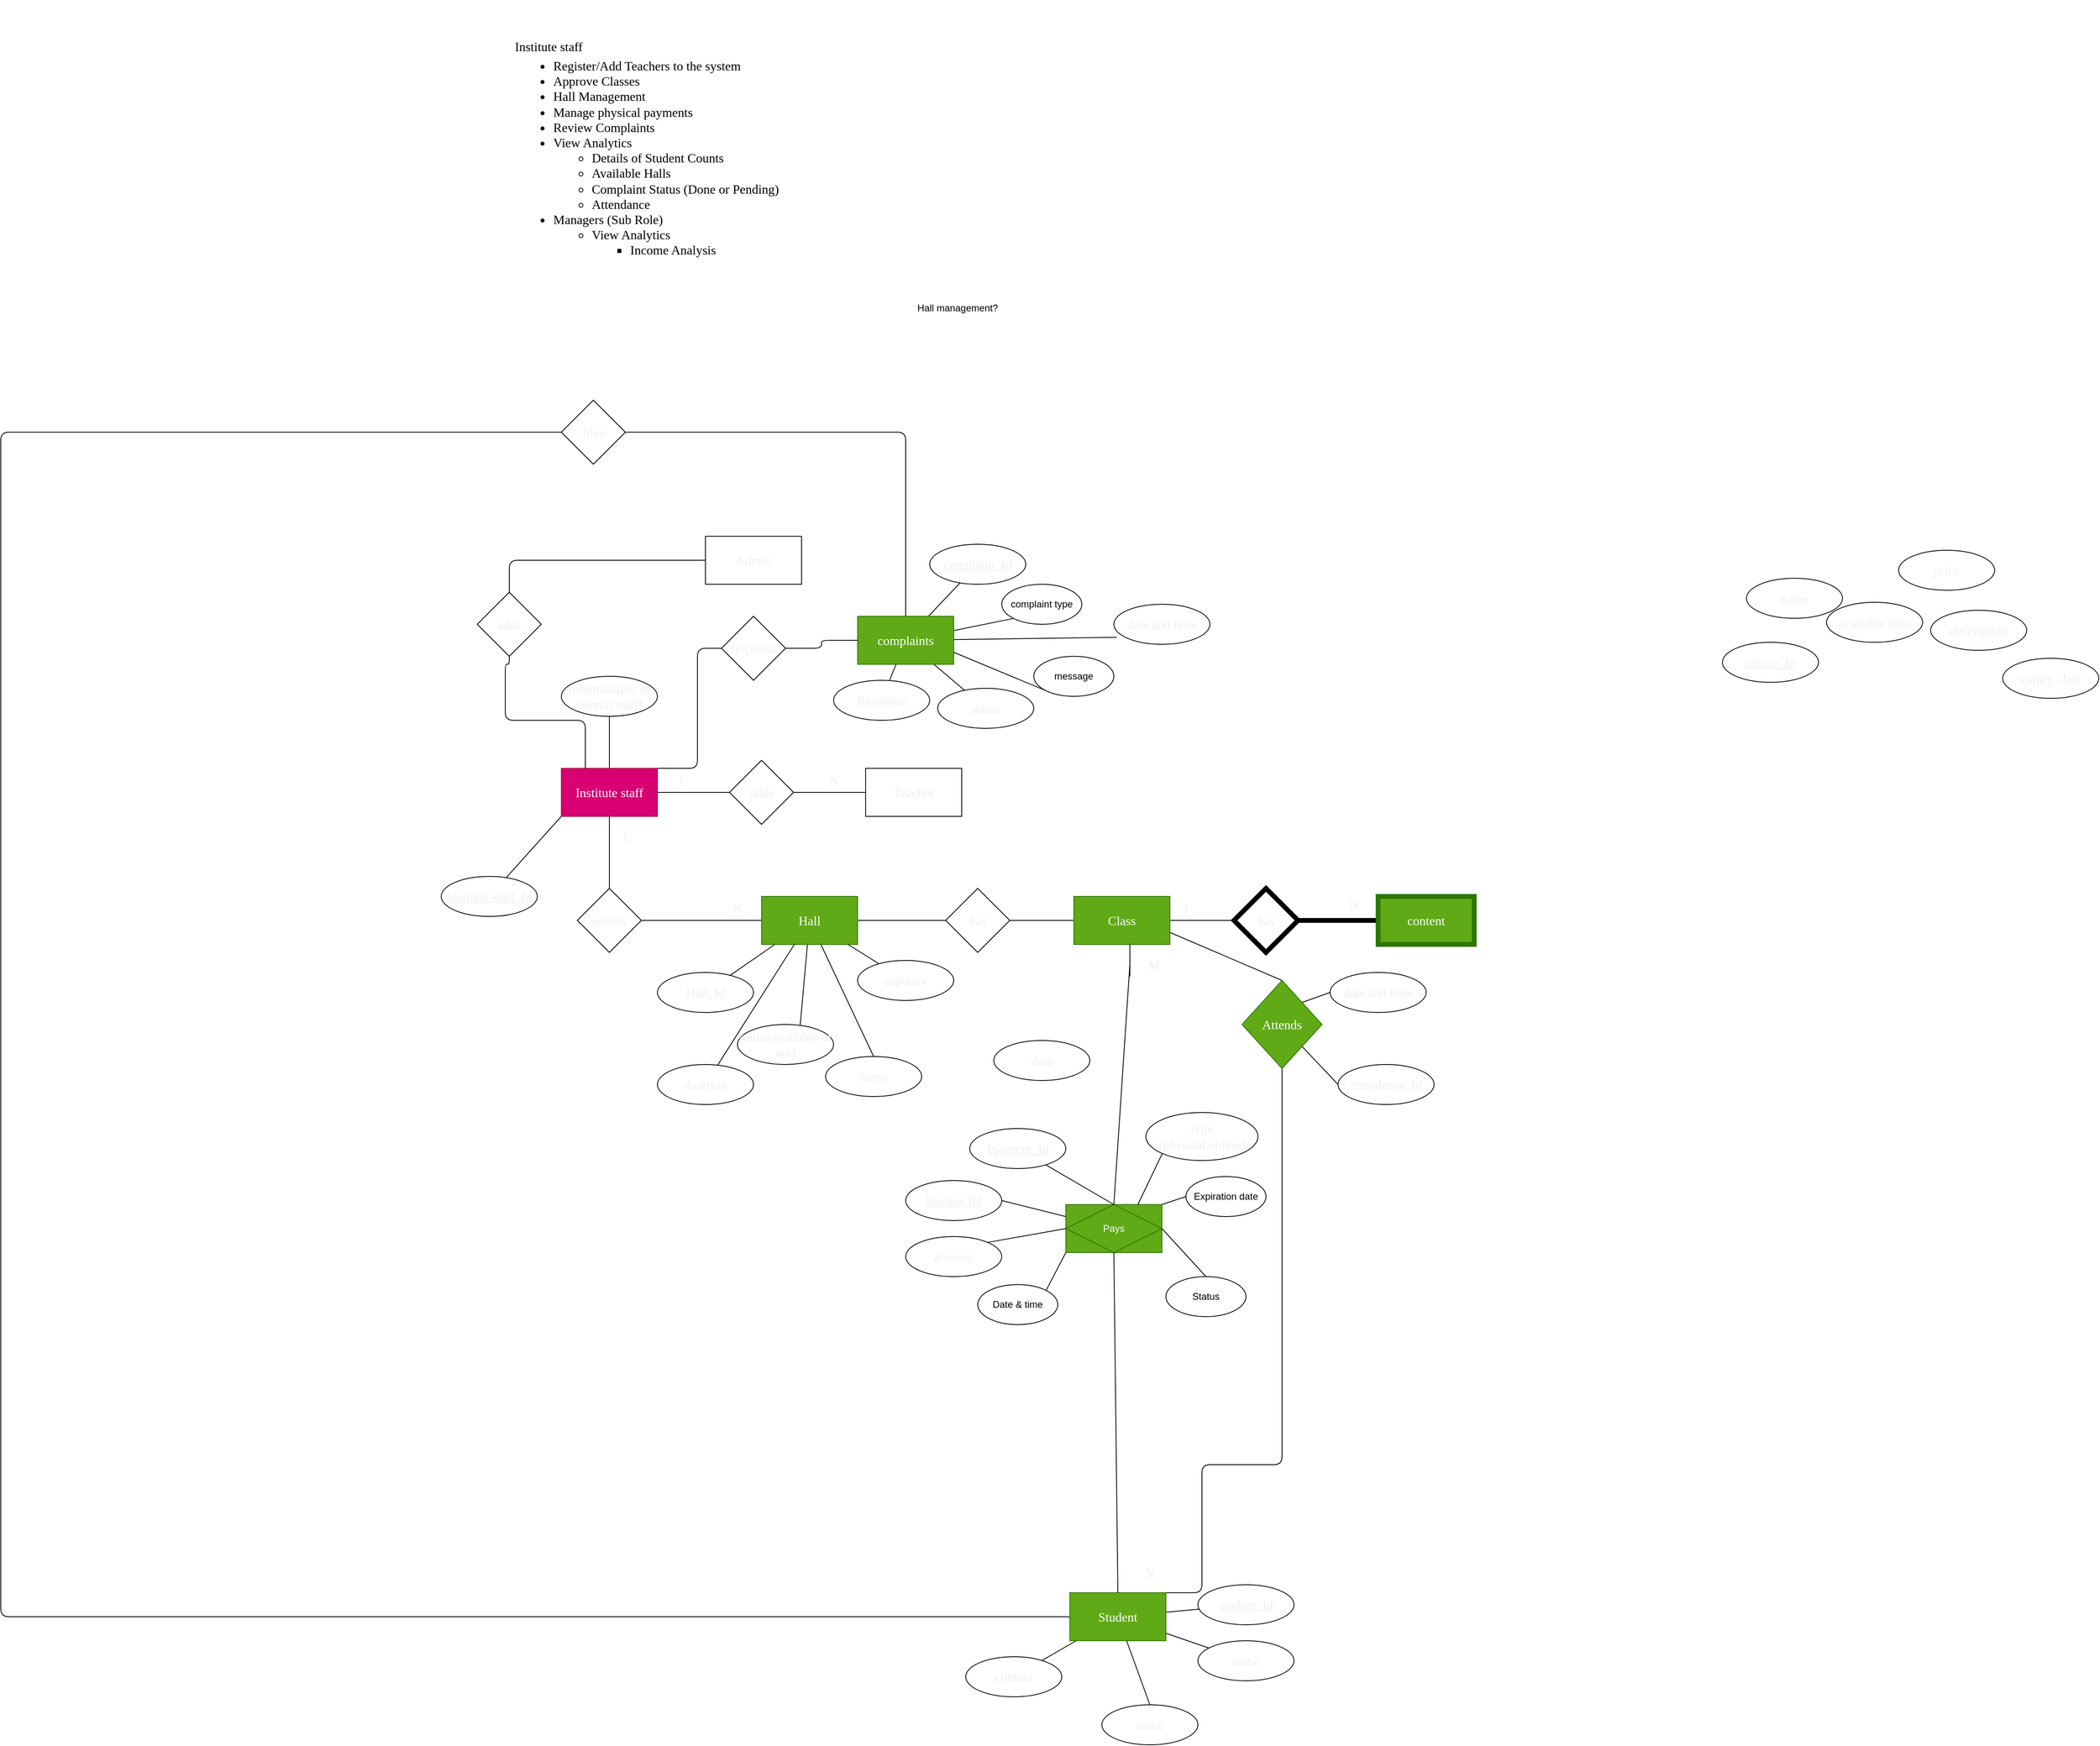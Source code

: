 <mxfile>
    <diagram id="ifgUVGqTIos53EwaWt9Q" name="Page-1">
        <mxGraphModel dx="1575" dy="3147" grid="1" gridSize="10" guides="1" tooltips="1" connect="1" arrows="1" fold="1" page="1" pageScale="1" pageWidth="850" pageHeight="1100" math="0" shadow="0">
            <root>
                <mxCell id="0"/>
                <mxCell id="1" parent="0"/>
                <mxCell id="2" value="&lt;font face=&quot;Times New Roman&quot; style=&quot;font-size: 16px;&quot;&gt;Institute staff&lt;/font&gt;&lt;br&gt;&lt;span id=&quot;docs-internal-guid-78316b92-7fff-e418-dc4c-913e2cece983&quot;&gt;&lt;ul style=&quot;margin-top:0;margin-bottom:0;padding-inline-start:48px;&quot;&gt;&lt;li aria-level=&quot;1&quot; style=&quot;list-style-type: disc; font-size: 12pt; font-family: &amp;quot;Times New Roman&amp;quot;; background-color: transparent; font-variant-numeric: normal; font-variant-east-asian: normal; vertical-align: baseline;&quot; dir=&quot;ltr&quot;&gt;&lt;p role=&quot;presentation&quot; style=&quot;line-height:1.2;margin-top:3.95pt;margin-bottom:0pt;&quot; dir=&quot;ltr&quot;&gt;&lt;span style=&quot;font-size: 12pt; background-color: transparent; font-variant-numeric: normal; font-variant-east-asian: normal; vertical-align: baseline;&quot;&gt;Register/Add Teachers to the system&lt;/span&gt;&lt;/p&gt;&lt;/li&gt;&lt;li aria-level=&quot;1&quot; style=&quot;list-style-type: disc; font-size: 12pt; font-family: &amp;quot;Times New Roman&amp;quot;; background-color: transparent; font-variant-numeric: normal; font-variant-east-asian: normal; vertical-align: baseline;&quot; dir=&quot;ltr&quot;&gt;&lt;p role=&quot;presentation&quot; style=&quot;line-height:1.2;margin-top:0pt;margin-bottom:0pt;&quot; dir=&quot;ltr&quot;&gt;&lt;span style=&quot;font-size: 12pt; background-color: transparent; font-variant-numeric: normal; font-variant-east-asian: normal; vertical-align: baseline;&quot;&gt;Approve Classes&lt;/span&gt;&lt;/p&gt;&lt;/li&gt;&lt;li aria-level=&quot;1&quot; style=&quot;list-style-type: disc; font-size: 12pt; font-family: &amp;quot;Times New Roman&amp;quot;; background-color: transparent; font-variant-numeric: normal; font-variant-east-asian: normal; vertical-align: baseline;&quot; dir=&quot;ltr&quot;&gt;&lt;p role=&quot;presentation&quot; style=&quot;line-height:1.2;margin-top:0pt;margin-bottom:0pt;&quot; dir=&quot;ltr&quot;&gt;&lt;span style=&quot;font-size: 12pt; background-color: transparent; font-variant-numeric: normal; font-variant-east-asian: normal; vertical-align: baseline;&quot;&gt;Hall Management&lt;/span&gt;&lt;/p&gt;&lt;/li&gt;&lt;li aria-level=&quot;1&quot; style=&quot;list-style-type: disc; font-size: 12pt; font-family: &amp;quot;Times New Roman&amp;quot;; background-color: transparent; font-variant-numeric: normal; font-variant-east-asian: normal; vertical-align: baseline;&quot; dir=&quot;ltr&quot;&gt;&lt;p role=&quot;presentation&quot; style=&quot;line-height:1.2;margin-top:0pt;margin-bottom:0pt;&quot; dir=&quot;ltr&quot;&gt;&lt;span style=&quot;font-size: 12pt; background-color: transparent; font-variant-numeric: normal; font-variant-east-asian: normal; vertical-align: baseline;&quot;&gt;Manage physical payments&lt;/span&gt;&lt;/p&gt;&lt;/li&gt;&lt;li aria-level=&quot;1&quot; style=&quot;list-style-type: disc; font-size: 12pt; font-family: &amp;quot;Times New Roman&amp;quot;; background-color: transparent; font-variant-numeric: normal; font-variant-east-asian: normal; vertical-align: baseline;&quot; dir=&quot;ltr&quot;&gt;&lt;p role=&quot;presentation&quot; style=&quot;line-height:1.2;margin-top:0pt;margin-bottom:0pt;&quot; dir=&quot;ltr&quot;&gt;&lt;span style=&quot;font-size: 12pt; background-color: transparent; font-variant-numeric: normal; font-variant-east-asian: normal; vertical-align: baseline;&quot;&gt;Review Complaints&lt;/span&gt;&lt;/p&gt;&lt;/li&gt;&lt;li aria-level=&quot;1&quot; style=&quot;list-style-type: disc; font-size: 12pt; font-family: &amp;quot;Times New Roman&amp;quot;; background-color: transparent; font-variant-numeric: normal; font-variant-east-asian: normal; vertical-align: baseline;&quot; dir=&quot;ltr&quot;&gt;&lt;p role=&quot;presentation&quot; style=&quot;line-height:1.2;margin-top:0pt;margin-bottom:0pt;&quot; dir=&quot;ltr&quot;&gt;&lt;span style=&quot;font-size: 12pt; background-color: transparent; font-variant-numeric: normal; font-variant-east-asian: normal; vertical-align: baseline;&quot;&gt;View Analytics&lt;/span&gt;&lt;/p&gt;&lt;/li&gt;&lt;ul style=&quot;margin-top:0;margin-bottom:0;padding-inline-start:48px;&quot;&gt;&lt;li aria-level=&quot;2&quot; style=&quot;list-style-type: circle; font-size: 12pt; font-family: &amp;quot;Times New Roman&amp;quot;; background-color: transparent; font-variant-numeric: normal; font-variant-east-asian: normal; vertical-align: baseline;&quot; dir=&quot;ltr&quot;&gt;&lt;p role=&quot;presentation&quot; style=&quot;line-height:1.2;margin-top:0pt;margin-bottom:0pt;&quot; dir=&quot;ltr&quot;&gt;&lt;span style=&quot;font-size: 12pt; background-color: transparent; font-variant-numeric: normal; font-variant-east-asian: normal; vertical-align: baseline;&quot;&gt;Details of Student Counts&lt;/span&gt;&lt;/p&gt;&lt;/li&gt;&lt;li aria-level=&quot;2&quot; style=&quot;list-style-type: circle; font-size: 12pt; font-family: &amp;quot;Times New Roman&amp;quot;; background-color: transparent; font-variant-numeric: normal; font-variant-east-asian: normal; vertical-align: baseline;&quot; dir=&quot;ltr&quot;&gt;&lt;p role=&quot;presentation&quot; style=&quot;line-height:1.2;margin-top:0pt;margin-bottom:0pt;&quot; dir=&quot;ltr&quot;&gt;&lt;span style=&quot;font-size: 12pt; background-color: transparent; font-variant-numeric: normal; font-variant-east-asian: normal; vertical-align: baseline;&quot;&gt;Available Halls&lt;/span&gt;&lt;/p&gt;&lt;/li&gt;&lt;li aria-level=&quot;2&quot; style=&quot;list-style-type: circle; font-size: 12pt; font-family: &amp;quot;Times New Roman&amp;quot;; background-color: transparent; font-variant-numeric: normal; font-variant-east-asian: normal; vertical-align: baseline;&quot; dir=&quot;ltr&quot;&gt;&lt;p role=&quot;presentation&quot; style=&quot;line-height:1.2;margin-top:0pt;margin-bottom:0pt;&quot; dir=&quot;ltr&quot;&gt;&lt;span style=&quot;font-size: 12pt; background-color: transparent; font-variant-numeric: normal; font-variant-east-asian: normal; vertical-align: baseline;&quot;&gt;Complaint Status (Done or Pending)&lt;/span&gt;&lt;/p&gt;&lt;/li&gt;&lt;li aria-level=&quot;2&quot; style=&quot;list-style-type: circle; font-size: 12pt; font-family: &amp;quot;Times New Roman&amp;quot;; background-color: transparent; font-variant-numeric: normal; font-variant-east-asian: normal; vertical-align: baseline;&quot; dir=&quot;ltr&quot;&gt;&lt;p role=&quot;presentation&quot; style=&quot;line-height:1.2;margin-top:0pt;margin-bottom:0pt;&quot; dir=&quot;ltr&quot;&gt;&lt;span style=&quot;font-size: 12pt; background-color: transparent; font-variant-numeric: normal; font-variant-east-asian: normal; vertical-align: baseline;&quot;&gt;Attendance&lt;/span&gt;&lt;/p&gt;&lt;/li&gt;&lt;/ul&gt;&lt;li aria-level=&quot;1&quot; style=&quot;list-style-type: disc; font-size: 12pt; font-family: &amp;quot;Times New Roman&amp;quot;; background-color: transparent; font-variant-numeric: normal; font-variant-east-asian: normal; vertical-align: baseline;&quot; dir=&quot;ltr&quot;&gt;&lt;p role=&quot;presentation&quot; style=&quot;line-height:1.2;margin-top:0pt;margin-bottom:0pt;&quot; dir=&quot;ltr&quot;&gt;&lt;span style=&quot;font-size: 12pt; background-color: transparent; font-variant-numeric: normal; font-variant-east-asian: normal; vertical-align: baseline;&quot;&gt;Managers (Sub Role)&lt;/span&gt;&lt;/p&gt;&lt;/li&gt;&lt;ul style=&quot;margin-top:0;margin-bottom:0;padding-inline-start:48px;&quot;&gt;&lt;li aria-level=&quot;2&quot; style=&quot;list-style-type: circle; font-size: 12pt; font-family: &amp;quot;Times New Roman&amp;quot;; background-color: transparent; font-variant-numeric: normal; font-variant-east-asian: normal; vertical-align: baseline;&quot; dir=&quot;ltr&quot;&gt;&lt;p role=&quot;presentation&quot; style=&quot;line-height:1.2;margin-top:0pt;margin-bottom:0pt;&quot; dir=&quot;ltr&quot;&gt;&lt;span style=&quot;font-size: 12pt; background-color: transparent; font-variant-numeric: normal; font-variant-east-asian: normal; vertical-align: baseline;&quot;&gt;View Analytics&lt;/span&gt;&lt;/p&gt;&lt;/li&gt;&lt;ul style=&quot;margin-top:0;margin-bottom:0;padding-inline-start:48px;&quot;&gt;&lt;li aria-level=&quot;3&quot; style=&quot;list-style-type: square; font-size: 12pt; font-family: &amp;quot;Times New Roman&amp;quot;; background-color: transparent; font-variant-numeric: normal; font-variant-east-asian: normal; vertical-align: baseline;&quot; dir=&quot;ltr&quot;&gt;&lt;p role=&quot;presentation&quot; style=&quot;line-height:1.2;margin-top:0pt;margin-bottom:0pt;&quot; dir=&quot;ltr&quot;&gt;&lt;span style=&quot;font-size: 12pt; background-color: transparent; font-variant-numeric: normal; font-variant-east-asian: normal; vertical-align: baseline;&quot;&gt;Income Analysis&lt;/span&gt;&lt;/p&gt;&lt;/li&gt;&lt;/ul&gt;&lt;/ul&gt;&lt;/ul&gt;&lt;/span&gt;" style="text;html=1;strokeColor=none;fillColor=none;align=left;verticalAlign=middle;whiteSpace=wrap;rounded=0;" parent="1" vertex="1">
                    <mxGeometry x="470" y="-1420" width="350" height="370" as="geometry"/>
                </mxCell>
                <mxCell id="19" style="edgeStyle=orthogonalEdgeStyle;html=1;entryX=0;entryY=0.5;entryDx=0;entryDy=0;fontFamily=Times New Roman;fontSize=16;fontColor=#F0F0F0;endArrow=none;endFill=0;" parent="1" source="3" target="17" edge="1">
                    <mxGeometry relative="1" as="geometry"/>
                </mxCell>
                <mxCell id="23" style="edgeStyle=orthogonalEdgeStyle;html=1;entryX=0.5;entryY=0;entryDx=0;entryDy=0;fontFamily=Times New Roman;fontSize=16;fontColor=#F0F0F0;endArrow=none;endFill=0;" parent="1" source="3" target="22" edge="1">
                    <mxGeometry relative="1" as="geometry"/>
                </mxCell>
                <mxCell id="106" style="edgeStyle=none;jumpStyle=arc;html=1;entryX=0.5;entryY=1;entryDx=0;entryDy=0;strokeWidth=1;fontFamily=Times New Roman;fontSize=16;fontColor=#F0F0F0;endArrow=none;endFill=0;" parent="1" source="3" target="105" edge="1">
                    <mxGeometry relative="1" as="geometry"/>
                </mxCell>
                <mxCell id="3" value="Institute staff" style="rounded=0;whiteSpace=wrap;html=1;fontFamily=Times New Roman;fontSize=16;fontColor=#ffffff;fillColor=#d80073;strokeColor=#A50040;" parent="1" vertex="1">
                    <mxGeometry x="530" y="-460" width="120" height="60" as="geometry"/>
                </mxCell>
                <mxCell id="20" style="edgeStyle=orthogonalEdgeStyle;html=1;entryX=0;entryY=0.5;entryDx=0;entryDy=0;fontFamily=Times New Roman;fontSize=16;fontColor=#F0F0F0;endArrow=none;endFill=0;" parent="1" source="17" target="18" edge="1">
                    <mxGeometry relative="1" as="geometry"/>
                </mxCell>
                <mxCell id="17" value="adds" style="rhombus;whiteSpace=wrap;html=1;fontFamily=Times New Roman;fontSize=16;fontColor=#F0F0F0;" parent="1" vertex="1">
                    <mxGeometry x="740" y="-470" width="80" height="80" as="geometry"/>
                </mxCell>
                <mxCell id="18" value="Teacher" style="rounded=0;whiteSpace=wrap;html=1;fontFamily=Times New Roman;fontSize=16;fontColor=#F0F0F0;" parent="1" vertex="1">
                    <mxGeometry x="910" y="-460" width="120" height="60" as="geometry"/>
                </mxCell>
                <mxCell id="25" style="edgeStyle=orthogonalEdgeStyle;html=1;fontFamily=Times New Roman;fontSize=16;fontColor=#F0F0F0;endArrow=none;endFill=0;" parent="1" source="21" target="22" edge="1">
                    <mxGeometry relative="1" as="geometry"/>
                </mxCell>
                <mxCell id="31" style="edgeStyle=orthogonalEdgeStyle;html=1;entryX=0;entryY=0.5;entryDx=0;entryDy=0;fontFamily=Times New Roman;fontSize=16;fontColor=#F0F0F0;endArrow=none;endFill=0;" parent="1" source="21" target="30" edge="1">
                    <mxGeometry relative="1" as="geometry"/>
                </mxCell>
                <mxCell id="121" style="edgeStyle=none;jumpStyle=arc;html=1;strokeWidth=1;fontFamily=Times New Roman;fontSize=16;fontColor=#F0F0F0;endArrow=none;endFill=0;" parent="1" source="21" target="118" edge="1">
                    <mxGeometry relative="1" as="geometry"/>
                </mxCell>
                <mxCell id="122" style="edgeStyle=none;jumpStyle=arc;html=1;entryX=0.5;entryY=0;entryDx=0;entryDy=0;strokeWidth=1;fontFamily=Times New Roman;fontSize=16;fontColor=#F0F0F0;endArrow=none;endFill=0;" parent="1" source="21" target="119" edge="1">
                    <mxGeometry relative="1" as="geometry"/>
                </mxCell>
                <mxCell id="123" style="edgeStyle=none;jumpStyle=arc;html=1;strokeWidth=1;fontFamily=Times New Roman;fontSize=16;fontColor=#F0F0F0;endArrow=none;endFill=0;" parent="1" source="21" target="120" edge="1">
                    <mxGeometry relative="1" as="geometry"/>
                </mxCell>
                <mxCell id="198" style="edgeStyle=none;html=1;entryX=0.652;entryY=0.036;entryDx=0;entryDy=0;entryPerimeter=0;endArrow=none;endFill=0;" parent="1" source="21" target="197" edge="1">
                    <mxGeometry relative="1" as="geometry"/>
                </mxCell>
                <mxCell id="21" value="Hall" style="rounded=0;whiteSpace=wrap;html=1;fontFamily=Times New Roman;fontSize=16;fontColor=#ffffff;fillColor=#60a917;strokeColor=#2D7600;" parent="1" vertex="1">
                    <mxGeometry x="780" y="-300" width="120" height="60" as="geometry"/>
                </mxCell>
                <mxCell id="22" value="selects" style="rhombus;whiteSpace=wrap;html=1;fontFamily=Times New Roman;fontSize=16;fontColor=#F0F0F0;" parent="1" vertex="1">
                    <mxGeometry x="550" y="-310" width="80" height="80" as="geometry"/>
                </mxCell>
                <mxCell id="26" value="N" style="text;html=1;strokeColor=none;fillColor=none;align=center;verticalAlign=middle;whiteSpace=wrap;rounded=0;fontFamily=Times New Roman;fontSize=16;fontColor=#F0F0F0;" parent="1" vertex="1">
                    <mxGeometry x="840" y="-460" width="60" height="30" as="geometry"/>
                </mxCell>
                <mxCell id="27" value="1" style="text;html=1;strokeColor=none;fillColor=none;align=center;verticalAlign=middle;whiteSpace=wrap;rounded=0;fontFamily=Times New Roman;fontSize=16;fontColor=#F0F0F0;" parent="1" vertex="1">
                    <mxGeometry x="650" y="-460" width="60" height="30" as="geometry"/>
                </mxCell>
                <mxCell id="28" value="1" style="text;html=1;strokeColor=none;fillColor=none;align=center;verticalAlign=middle;whiteSpace=wrap;rounded=0;fontFamily=Times New Roman;fontSize=16;fontColor=#F0F0F0;" parent="1" vertex="1">
                    <mxGeometry x="580" y="-390" width="60" height="30" as="geometry"/>
                </mxCell>
                <mxCell id="29" value="N" style="text;html=1;strokeColor=none;fillColor=none;align=center;verticalAlign=middle;whiteSpace=wrap;rounded=0;fontFamily=Times New Roman;fontSize=16;fontColor=#F0F0F0;" parent="1" vertex="1">
                    <mxGeometry x="720" y="-300" width="60" height="30" as="geometry"/>
                </mxCell>
                <mxCell id="33" style="edgeStyle=orthogonalEdgeStyle;html=1;entryX=0;entryY=0.5;entryDx=0;entryDy=0;fontFamily=Times New Roman;fontSize=16;fontColor=#F0F0F0;endArrow=none;endFill=0;" parent="1" source="30" target="32" edge="1">
                    <mxGeometry relative="1" as="geometry"/>
                </mxCell>
                <mxCell id="30" value="has" style="rhombus;whiteSpace=wrap;html=1;fontFamily=Times New Roman;fontSize=16;fontColor=#F0F0F0;" parent="1" vertex="1">
                    <mxGeometry x="1010" y="-310" width="80" height="80" as="geometry"/>
                </mxCell>
                <mxCell id="35" style="edgeStyle=orthogonalEdgeStyle;html=1;entryX=0;entryY=0.5;entryDx=0;entryDy=0;fontFamily=Times New Roman;fontSize=16;fontColor=#F0F0F0;endArrow=none;endFill=0;" parent="1" source="32" target="34" edge="1">
                    <mxGeometry relative="1" as="geometry"/>
                </mxCell>
                <mxCell id="225" style="edgeStyle=none;html=1;exitX=1;exitY=0.75;exitDx=0;exitDy=0;entryX=0.5;entryY=0;entryDx=0;entryDy=0;endArrow=none;endFill=0;" parent="1" source="32" target="220" edge="1">
                    <mxGeometry relative="1" as="geometry"/>
                </mxCell>
                <mxCell id="32" value="Class" style="rounded=0;whiteSpace=wrap;html=1;fontFamily=Times New Roman;fontSize=16;fontColor=#ffffff;fillColor=#60a917;strokeColor=#2D7600;" parent="1" vertex="1">
                    <mxGeometry x="1170" y="-300" width="120" height="60" as="geometry"/>
                </mxCell>
                <mxCell id="37" style="edgeStyle=orthogonalEdgeStyle;html=1;entryX=0;entryY=0.5;entryDx=0;entryDy=0;fontFamily=Times New Roman;fontSize=16;fontColor=#F0F0F0;endArrow=none;endFill=0;strokeWidth=6;" parent="1" source="34" target="36" edge="1">
                    <mxGeometry relative="1" as="geometry"/>
                </mxCell>
                <mxCell id="34" value="has" style="rhombus;whiteSpace=wrap;html=1;fontFamily=Times New Roman;fontSize=16;fontColor=#F0F0F0;strokeWidth=6;" parent="1" vertex="1">
                    <mxGeometry x="1370" y="-310" width="80" height="80" as="geometry"/>
                </mxCell>
                <mxCell id="36" value="content" style="rounded=0;whiteSpace=wrap;html=1;fontFamily=Times New Roman;fontSize=16;fontColor=#ffffff;strokeWidth=6;fillColor=#60a917;strokeColor=#2D7600;" parent="1" vertex="1">
                    <mxGeometry x="1550" y="-300" width="120" height="60" as="geometry"/>
                </mxCell>
                <mxCell id="62" style="html=1;entryX=0.5;entryY=0;entryDx=0;entryDy=0;strokeWidth=1;fontFamily=Times New Roman;fontSize=16;fontColor=#F0F0F0;endArrow=none;endFill=0;" parent="1" source="52" target="58" edge="1">
                    <mxGeometry relative="1" as="geometry"/>
                </mxCell>
                <mxCell id="63" style="html=1;strokeWidth=1;fontFamily=Times New Roman;fontSize=16;fontColor=#F0F0F0;endArrow=none;endFill=0;" parent="1" source="52" target="57" edge="1">
                    <mxGeometry relative="1" as="geometry"/>
                </mxCell>
                <mxCell id="64" style="html=1;strokeWidth=1;fontFamily=Times New Roman;fontSize=16;fontColor=#F0F0F0;endArrow=none;endFill=0;" parent="1" source="52" target="56" edge="1">
                    <mxGeometry relative="1" as="geometry"/>
                </mxCell>
                <mxCell id="65" style="edgeStyle=none;html=1;strokeWidth=1;fontFamily=Times New Roman;fontSize=16;fontColor=#F0F0F0;endArrow=none;endFill=0;" parent="1" source="52" target="59" edge="1">
                    <mxGeometry relative="1" as="geometry"/>
                </mxCell>
                <mxCell id="158" style="edgeStyle=orthogonalEdgeStyle;jumpStyle=arc;html=1;entryX=0;entryY=0.5;entryDx=0;entryDy=0;strokeWidth=1;fontFamily=Times New Roman;fontSize=16;fontColor=#F0F0F0;endArrow=none;endFill=0;exitX=0;exitY=0.75;exitDx=0;exitDy=0;" parent="1" source="52" target="157" edge="1">
                    <mxGeometry relative="1" as="geometry">
                        <Array as="points">
                            <mxPoint x="1170" y="615"/>
                            <mxPoint x="1170" y="600"/>
                            <mxPoint x="-170" y="600"/>
                            <mxPoint x="-170" y="-880"/>
                        </Array>
                    </mxGeometry>
                </mxCell>
                <mxCell id="226" style="edgeStyle=orthogonalEdgeStyle;html=1;exitX=1;exitY=0;exitDx=0;exitDy=0;entryX=0.5;entryY=1;entryDx=0;entryDy=0;endArrow=none;endFill=0;" parent="1" source="52" target="220" edge="1">
                    <mxGeometry relative="1" as="geometry">
                        <Array as="points">
                            <mxPoint x="1330" y="410"/>
                            <mxPoint x="1430" y="410"/>
                        </Array>
                    </mxGeometry>
                </mxCell>
                <mxCell id="52" value="Student" style="rounded=0;whiteSpace=wrap;html=1;fontFamily=Times New Roman;fontSize=16;fontColor=#ffffff;fillColor=#60a917;strokeColor=#2D7600;" parent="1" vertex="1">
                    <mxGeometry x="1165" y="570" width="120" height="60" as="geometry"/>
                </mxCell>
                <mxCell id="55" style="edgeStyle=orthogonalEdgeStyle;html=1;strokeWidth=1;fontFamily=Times New Roman;fontSize=16;fontColor=#F0F0F0;endArrow=none;endFill=0;" parent="1" edge="1">
                    <mxGeometry relative="1" as="geometry">
                        <mxPoint x="1240" y="-240" as="targetPoint"/>
                        <mxPoint x="1240" y="-200" as="sourcePoint"/>
                    </mxGeometry>
                </mxCell>
                <mxCell id="56" value="&lt;u&gt;student_Id&lt;/u&gt;" style="ellipse;whiteSpace=wrap;html=1;strokeWidth=1;fontFamily=Times New Roman;fontSize=16;fontColor=#F0F0F0;" parent="1" vertex="1">
                    <mxGeometry x="1325" y="560" width="120" height="50" as="geometry"/>
                </mxCell>
                <mxCell id="57" value="name" style="ellipse;whiteSpace=wrap;html=1;strokeWidth=1;fontFamily=Times New Roman;fontSize=16;fontColor=#F0F0F0;" parent="1" vertex="1">
                    <mxGeometry x="1325" y="630" width="120" height="50" as="geometry"/>
                </mxCell>
                <mxCell id="58" value="name" style="ellipse;whiteSpace=wrap;html=1;strokeWidth=1;fontFamily=Times New Roman;fontSize=16;fontColor=#F0F0F0;" parent="1" vertex="1">
                    <mxGeometry x="1205" y="710" width="120" height="50" as="geometry"/>
                </mxCell>
                <mxCell id="59" value="contact" style="ellipse;whiteSpace=wrap;html=1;strokeWidth=1;fontFamily=Times New Roman;fontSize=16;fontColor=#F0F0F0;" parent="1" vertex="1">
                    <mxGeometry x="1035" y="650" width="120" height="50" as="geometry"/>
                </mxCell>
                <mxCell id="60" value="date" style="ellipse;whiteSpace=wrap;html=1;strokeWidth=1;fontFamily=Times New Roman;fontSize=16;fontColor=#F0F0F0;" parent="1" vertex="1">
                    <mxGeometry x="1070" y="-120" width="120" height="50" as="geometry"/>
                </mxCell>
                <mxCell id="68" style="edgeStyle=none;html=1;entryX=0;entryY=0.5;entryDx=0;entryDy=0;strokeWidth=1;fontFamily=Times New Roman;fontSize=16;fontColor=#F0F0F0;endArrow=none;endFill=0;" parent="1" source="67" edge="1">
                    <mxGeometry relative="1" as="geometry">
                        <mxPoint x="1190" y="-145" as="targetPoint"/>
                    </mxGeometry>
                </mxCell>
                <mxCell id="99" style="edgeStyle=orthogonalEdgeStyle;jumpStyle=arc;html=1;entryX=0.5;entryY=0;entryDx=0;entryDy=0;strokeWidth=1;fontFamily=Times New Roman;fontSize=16;fontColor=#F0F0F0;endArrow=none;endFill=0;" parent="1" source="97" target="98" edge="1">
                    <mxGeometry relative="1" as="geometry"/>
                </mxCell>
                <mxCell id="97" value="Admin" style="rounded=0;whiteSpace=wrap;html=1;fontFamily=Times New Roman;fontSize=16;fontColor=#F0F0F0;" parent="1" vertex="1">
                    <mxGeometry x="710" y="-750" width="120" height="60" as="geometry"/>
                </mxCell>
                <mxCell id="100" style="edgeStyle=orthogonalEdgeStyle;jumpStyle=arc;html=1;entryX=0.25;entryY=0;entryDx=0;entryDy=0;strokeWidth=1;fontFamily=Times New Roman;fontSize=16;fontColor=#F0F0F0;endArrow=none;endFill=0;" parent="1" source="98" target="3" edge="1">
                    <mxGeometry relative="1" as="geometry">
                        <Array as="points">
                            <mxPoint x="465" y="-590"/>
                            <mxPoint x="460" y="-590"/>
                            <mxPoint x="460" y="-520"/>
                            <mxPoint x="560" y="-520"/>
                        </Array>
                    </mxGeometry>
                </mxCell>
                <mxCell id="98" value="adds" style="rhombus;whiteSpace=wrap;html=1;fontFamily=Times New Roman;fontSize=16;fontColor=#F0F0F0;" parent="1" vertex="1">
                    <mxGeometry x="425" y="-680" width="80" height="80" as="geometry"/>
                </mxCell>
                <mxCell id="101" value="expiry_date" style="ellipse;whiteSpace=wrap;html=1;strokeWidth=1;fontFamily=Times New Roman;fontSize=16;fontColor=#F0F0F0;" parent="1" vertex="1">
                    <mxGeometry x="2330" y="-597.5" width="120" height="50" as="geometry"/>
                </mxCell>
                <mxCell id="103" value="available time" style="ellipse;whiteSpace=wrap;html=1;strokeWidth=1;fontFamily=Times New Roman;fontSize=16;fontColor=#F0F0F0;" parent="1" vertex="1">
                    <mxGeometry x="2110" y="-667.5" width="120" height="50" as="geometry"/>
                </mxCell>
                <mxCell id="105" value="role[manager or normal staff]" style="ellipse;whiteSpace=wrap;html=1;strokeWidth=1;fontFamily=Times New Roman;fontSize=16;fontColor=#F0F0F0;" parent="1" vertex="1">
                    <mxGeometry x="530" y="-575" width="120" height="50" as="geometry"/>
                </mxCell>
                <mxCell id="107" value="M" style="text;html=1;strokeColor=none;fillColor=none;align=center;verticalAlign=middle;whiteSpace=wrap;rounded=0;fontFamily=Times New Roman;fontSize=16;fontColor=#F0F0F0;" parent="1" vertex="1">
                    <mxGeometry x="1240" y="-230" width="60" height="30" as="geometry"/>
                </mxCell>
                <mxCell id="108" value="N" style="text;html=1;strokeColor=none;fillColor=none;align=center;verticalAlign=middle;whiteSpace=wrap;rounded=0;fontFamily=Times New Roman;fontSize=16;fontColor=#F0F0F0;" parent="1" vertex="1">
                    <mxGeometry x="1235" y="530" width="60" height="30" as="geometry"/>
                </mxCell>
                <mxCell id="110" value="&lt;u&gt;course_Id&lt;/u&gt;" style="ellipse;whiteSpace=wrap;html=1;strokeWidth=1;fontFamily=Times New Roman;fontSize=16;fontColor=#F0F0F0;" parent="1" vertex="1">
                    <mxGeometry x="1980" y="-617.5" width="120" height="50" as="geometry"/>
                </mxCell>
                <mxCell id="111" value="name" style="ellipse;whiteSpace=wrap;html=1;strokeWidth=1;fontFamily=Times New Roman;fontSize=16;fontColor=#F0F0F0;" parent="1" vertex="1">
                    <mxGeometry x="2010" y="-697.5" width="120" height="50" as="geometry"/>
                </mxCell>
                <mxCell id="112" value="description" style="ellipse;whiteSpace=wrap;html=1;strokeWidth=1;fontFamily=Times New Roman;fontSize=16;fontColor=#F0F0F0;" parent="1" vertex="1">
                    <mxGeometry x="2240" y="-657.5" width="120" height="50" as="geometry"/>
                </mxCell>
                <mxCell id="116" value="price" style="ellipse;whiteSpace=wrap;html=1;strokeWidth=1;fontFamily=Times New Roman;fontSize=16;fontColor=#F0F0F0;" parent="1" vertex="1">
                    <mxGeometry x="2200" y="-732.5" width="120" height="50" as="geometry"/>
                </mxCell>
                <mxCell id="118" value="Hall_Id&lt;span style=&quot;color: rgba(0, 0, 0, 0); font-family: monospace; font-size: 0px; text-align: start;&quot;&gt;%3CmxGraphModel%3E%3Croot%3E%3CmxCell%20id%3D%220%22%2F%3E%3CmxCell%20id%3D%221%22%20parent%3D%220%22%2F%3E%3CmxCell%20id%3D%222%22%20value%3D%22payment_status%22%20style%3D%22ellipse%3BwhiteSpace%3Dwrap%3Bhtml%3D1%3BstrokeWidth%3D1%3BfontFamily%3DTimes%20New%20Roman%3BfontSize%3D16%3BfontColor%3D%23F0F0F0%3B%22%20vertex%3D%221%22%20parent%3D%221%22%3E%3CmxGeometry%20x%3D%221070%22%20y%3D%22-220%22%20width%3D%22120%22%20height%3D%2250%22%20as%3D%22geometry%22%2F%3E%3C%2FmxCell%3E%3C%2Froot%3E%3C%2FmxGraphModel%3E&lt;/span&gt;" style="ellipse;whiteSpace=wrap;html=1;strokeWidth=1;fontFamily=Times New Roman;fontSize=16;fontColor=#F0F0F0;" parent="1" vertex="1">
                    <mxGeometry x="650" y="-205" width="120" height="50" as="geometry"/>
                </mxCell>
                <mxCell id="119" value="name" style="ellipse;whiteSpace=wrap;html=1;strokeWidth=1;fontFamily=Times New Roman;fontSize=16;fontColor=#F0F0F0;" parent="1" vertex="1">
                    <mxGeometry x="860" y="-100" width="120" height="50" as="geometry"/>
                </mxCell>
                <mxCell id="120" value="capacity" style="ellipse;whiteSpace=wrap;html=1;strokeWidth=1;fontFamily=Times New Roman;fontSize=16;fontColor=#F0F0F0;" parent="1" vertex="1">
                    <mxGeometry x="900" y="-220" width="120" height="50" as="geometry"/>
                </mxCell>
                <mxCell id="125" style="edgeStyle=none;jumpStyle=arc;html=1;strokeWidth=1;fontFamily=Times New Roman;fontSize=16;fontColor=#F0F0F0;endArrow=none;endFill=0;" parent="1" source="124" target="21" edge="1">
                    <mxGeometry relative="1" as="geometry"/>
                </mxCell>
                <mxCell id="124" value="duartion" style="ellipse;whiteSpace=wrap;html=1;strokeWidth=1;fontFamily=Times New Roman;fontSize=16;fontColor=#F0F0F0;" parent="1" vertex="1">
                    <mxGeometry x="650" y="-90" width="120" height="50" as="geometry"/>
                </mxCell>
                <mxCell id="149" style="jumpStyle=arc;html=1;strokeWidth=1;fontFamily=Times New Roman;fontSize=16;fontColor=#F0F0F0;endArrow=none;endFill=0;" parent="1" source="126" target="134" edge="1">
                    <mxGeometry relative="1" as="geometry"/>
                </mxCell>
                <mxCell id="150" style="edgeStyle=none;jumpStyle=arc;html=1;strokeWidth=1;fontFamily=Times New Roman;fontSize=16;fontColor=#F0F0F0;endArrow=none;endFill=0;" parent="1" source="126" target="133" edge="1">
                    <mxGeometry relative="1" as="geometry"/>
                </mxCell>
                <mxCell id="151" style="edgeStyle=none;jumpStyle=arc;html=1;entryX=0.03;entryY=0.826;entryDx=0;entryDy=0;entryPerimeter=0;strokeWidth=1;fontFamily=Times New Roman;fontSize=16;fontColor=#F0F0F0;endArrow=none;endFill=0;" parent="1" source="126" target="132" edge="1">
                    <mxGeometry relative="1" as="geometry"/>
                </mxCell>
                <mxCell id="152" style="edgeStyle=none;jumpStyle=arc;html=1;entryX=0;entryY=1;entryDx=0;entryDy=0;strokeWidth=1;fontFamily=Times New Roman;fontSize=16;fontColor=#F0F0F0;endArrow=none;endFill=0;" parent="1" source="126" target="148" edge="1">
                    <mxGeometry relative="1" as="geometry"/>
                </mxCell>
                <mxCell id="153" style="edgeStyle=none;jumpStyle=arc;html=1;strokeWidth=1;fontFamily=Times New Roman;fontSize=16;fontColor=#F0F0F0;endArrow=none;endFill=0;" parent="1" source="126" target="130" edge="1">
                    <mxGeometry relative="1" as="geometry"/>
                </mxCell>
                <mxCell id="126" value="complaints" style="rounded=0;whiteSpace=wrap;html=1;fontFamily=Times New Roman;fontSize=16;fontColor=#ffffff;fillColor=#60a917;strokeColor=#2D7600;" parent="1" vertex="1">
                    <mxGeometry x="900" y="-650" width="120" height="60" as="geometry"/>
                </mxCell>
                <mxCell id="128" style="edgeStyle=orthogonalEdgeStyle;jumpStyle=arc;html=1;entryX=0;entryY=0.5;entryDx=0;entryDy=0;strokeWidth=1;fontFamily=Times New Roman;fontSize=16;fontColor=#F0F0F0;endArrow=none;endFill=0;" parent="1" source="127" target="126" edge="1">
                    <mxGeometry relative="1" as="geometry"/>
                </mxCell>
                <mxCell id="129" style="edgeStyle=orthogonalEdgeStyle;jumpStyle=arc;html=1;entryX=0;entryY=0;entryDx=0;entryDy=0;strokeWidth=1;fontFamily=Times New Roman;fontSize=16;fontColor=#F0F0F0;endArrow=none;endFill=0;" parent="1" source="127" target="27" edge="1">
                    <mxGeometry relative="1" as="geometry">
                        <Array as="points">
                            <mxPoint x="700" y="-610"/>
                            <mxPoint x="700" y="-460"/>
                        </Array>
                    </mxGeometry>
                </mxCell>
                <mxCell id="127" value="responds" style="rhombus;whiteSpace=wrap;html=1;fontFamily=Times New Roman;fontSize=16;fontColor=#F0F0F0;" parent="1" vertex="1">
                    <mxGeometry x="730" y="-650" width="80" height="80" as="geometry"/>
                </mxCell>
                <mxCell id="130" value="&lt;u&gt;complaint_Id&lt;/u&gt;" style="ellipse;whiteSpace=wrap;html=1;strokeWidth=1;fontFamily=Times New Roman;fontSize=16;fontColor=#F0F0F0;" parent="1" vertex="1">
                    <mxGeometry x="990" y="-740" width="120" height="50" as="geometry"/>
                </mxCell>
                <mxCell id="132" value="date and time" style="ellipse;whiteSpace=wrap;html=1;strokeWidth=1;fontFamily=Times New Roman;fontSize=16;fontColor=#F0F0F0;" parent="1" vertex="1">
                    <mxGeometry x="1220" y="-665" width="120" height="50" as="geometry"/>
                </mxCell>
                <mxCell id="133" value="status" style="ellipse;whiteSpace=wrap;html=1;strokeWidth=1;fontFamily=Times New Roman;fontSize=16;fontColor=#F0F0F0;" parent="1" vertex="1">
                    <mxGeometry x="1000" y="-560" width="120" height="50" as="geometry"/>
                </mxCell>
                <mxCell id="134" value="Response" style="ellipse;whiteSpace=wrap;html=1;strokeWidth=1;fontFamily=Times New Roman;fontSize=16;fontColor=#F0F0F0;" parent="1" vertex="1">
                    <mxGeometry x="870" y="-570" width="120" height="50" as="geometry"/>
                </mxCell>
                <mxCell id="137" value="message" style="ellipse;whiteSpace=wrap;html=1;" parent="1" vertex="1">
                    <mxGeometry x="1120" y="-600" width="100" height="50" as="geometry"/>
                </mxCell>
                <mxCell id="143" value="" style="endArrow=none;html=1;entryX=0;entryY=1;entryDx=0;entryDy=0;exitX=1;exitY=0.75;exitDx=0;exitDy=0;" parent="1" source="126" target="137" edge="1">
                    <mxGeometry width="50" height="50" relative="1" as="geometry">
                        <mxPoint x="1312.4" y="-739.76" as="sourcePoint"/>
                        <mxPoint x="1275" y="-800" as="targetPoint"/>
                    </mxGeometry>
                </mxCell>
                <mxCell id="148" value="complaint type" style="ellipse;whiteSpace=wrap;html=1;" parent="1" vertex="1">
                    <mxGeometry x="1080" y="-690" width="100" height="50" as="geometry"/>
                </mxCell>
                <mxCell id="159" style="edgeStyle=orthogonalEdgeStyle;jumpStyle=arc;html=1;strokeWidth=1;fontFamily=Times New Roman;fontSize=16;fontColor=#F0F0F0;endArrow=none;endFill=0;" parent="1" source="157" target="126" edge="1">
                    <mxGeometry relative="1" as="geometry"/>
                </mxCell>
                <mxCell id="157" value="files" style="rhombus;whiteSpace=wrap;html=1;fontFamily=Times New Roman;fontSize=16;fontColor=#F0F0F0;" parent="1" vertex="1">
                    <mxGeometry x="530" y="-920" width="80" height="80" as="geometry"/>
                </mxCell>
                <mxCell id="194" style="edgeStyle=none;html=1;entryX=0;entryY=1;entryDx=0;entryDy=0;endArrow=none;endFill=0;" parent="1" source="193" target="3" edge="1">
                    <mxGeometry relative="1" as="geometry"/>
                </mxCell>
                <mxCell id="193" value="&lt;u&gt;Institute staff_Id&lt;/u&gt;" style="ellipse;whiteSpace=wrap;html=1;strokeWidth=1;fontFamily=Times New Roman;fontSize=16;fontColor=#F0F0F0;" parent="1" vertex="1">
                    <mxGeometry x="380" y="-325" width="120" height="50" as="geometry"/>
                </mxCell>
                <mxCell id="195" value="N" style="text;html=1;strokeColor=none;fillColor=none;align=center;verticalAlign=middle;whiteSpace=wrap;rounded=0;fontFamily=Times New Roman;fontSize=16;fontColor=#F0F0F0;" parent="1" vertex="1">
                    <mxGeometry x="1490" y="-305" width="60" height="30" as="geometry"/>
                </mxCell>
                <mxCell id="196" value="1" style="text;html=1;strokeColor=none;fillColor=none;align=center;verticalAlign=middle;whiteSpace=wrap;rounded=0;fontFamily=Times New Roman;fontSize=16;fontColor=#F0F0F0;" parent="1" vertex="1">
                    <mxGeometry x="1280" y="-300" width="60" height="30" as="geometry"/>
                </mxCell>
                <mxCell id="197" value="status(available or not)" style="ellipse;whiteSpace=wrap;html=1;strokeWidth=1;fontFamily=Times New Roman;fontSize=16;fontColor=#F0F0F0;" parent="1" vertex="1">
                    <mxGeometry x="750" y="-140" width="120" height="50" as="geometry"/>
                </mxCell>
                <mxCell id="213" value="Hall management?" style="text;html=1;strokeColor=none;fillColor=none;align=center;verticalAlign=middle;whiteSpace=wrap;rounded=0;" parent="1" vertex="1">
                    <mxGeometry x="940" y="-1050" width="170" height="30" as="geometry"/>
                </mxCell>
                <mxCell id="223" style="edgeStyle=none;html=1;exitX=1;exitY=1;exitDx=0;exitDy=0;entryX=0;entryY=0.5;entryDx=0;entryDy=0;endArrow=none;endFill=0;" parent="1" source="220" target="221" edge="1">
                    <mxGeometry relative="1" as="geometry"/>
                </mxCell>
                <mxCell id="224" style="edgeStyle=none;html=1;exitX=1;exitY=0;exitDx=0;exitDy=0;entryX=0;entryY=0.5;entryDx=0;entryDy=0;endArrow=none;endFill=0;" parent="1" source="220" target="222" edge="1">
                    <mxGeometry relative="1" as="geometry"/>
                </mxCell>
                <mxCell id="220" value="Attends" style="rhombus;whiteSpace=wrap;html=1;fontFamily=Times New Roman;fontSize=16;fontColor=#ffffff;fillColor=#60a917;strokeColor=#2D7600;" parent="1" vertex="1">
                    <mxGeometry x="1380" y="-195" width="100" height="110" as="geometry"/>
                </mxCell>
                <mxCell id="221" value="attendance_Id" style="ellipse;whiteSpace=wrap;html=1;strokeWidth=1;fontFamily=Times New Roman;fontSize=16;fontColor=#F0F0F0;" parent="1" vertex="1">
                    <mxGeometry x="1500" y="-90" width="120" height="50" as="geometry"/>
                </mxCell>
                <mxCell id="222" value="date and time" style="ellipse;whiteSpace=wrap;html=1;strokeWidth=1;fontFamily=Times New Roman;fontSize=16;fontColor=#F0F0F0;" parent="1" vertex="1">
                    <mxGeometry x="1490" y="-205" width="120" height="50" as="geometry"/>
                </mxCell>
                <mxCell id="234" style="edgeStyle=none;html=1;exitX=0.5;exitY=0;exitDx=0;exitDy=0;entryX=0;entryY=0.5;entryDx=0;entryDy=0;endArrow=none;endFill=0;" parent="1" source="229" target="107" edge="1">
                    <mxGeometry relative="1" as="geometry">
                        <mxPoint x="1240" y="-90" as="targetPoint"/>
                    </mxGeometry>
                </mxCell>
                <mxCell id="235" value="" style="group;" parent="1" vertex="1" connectable="0">
                    <mxGeometry x="960" y="-10" width="540" height="275" as="geometry"/>
                </mxCell>
                <mxCell id="78" value="type&lt;br&gt;[physical,online]" style="ellipse;whiteSpace=wrap;html=1;strokeWidth=1;fontFamily=Times New Roman;fontSize=16;fontColor=#F0F0F0;" parent="235" vertex="1">
                    <mxGeometry x="300" y="-20" width="140" height="60" as="geometry"/>
                </mxCell>
                <mxCell id="86" value="&lt;u&gt;Payment_Id&lt;/u&gt;" style="ellipse;whiteSpace=wrap;html=1;strokeWidth=1;fontFamily=Times New Roman;fontSize=16;fontColor=#F0F0F0;" parent="235" vertex="1">
                    <mxGeometry x="80" width="120" height="50" as="geometry"/>
                </mxCell>
                <mxCell id="191" value="&lt;u&gt;Reciept ID&lt;/u&gt;" style="ellipse;whiteSpace=wrap;html=1;strokeWidth=1;fontFamily=Times New Roman;fontSize=16;fontColor=#F0F0F0;" parent="235" vertex="1">
                    <mxGeometry y="65" width="120" height="50" as="geometry"/>
                </mxCell>
                <mxCell id="214" value="amount" style="ellipse;whiteSpace=wrap;html=1;strokeWidth=1;fontFamily=Times New Roman;fontSize=16;fontColor=#F0F0F0;" parent="235" vertex="1">
                    <mxGeometry y="135" width="120" height="50" as="geometry"/>
                </mxCell>
                <mxCell id="229" value="Pays" style="shape=associativeEntity;whiteSpace=wrap;html=1;align=center;fillColor=#60a917;fontColor=#ffffff;strokeColor=#2D7600;" parent="235" vertex="1">
                    <mxGeometry x="200" y="95" width="120" height="60" as="geometry"/>
                </mxCell>
                <mxCell id="79" style="edgeStyle=none;html=1;entryX=0;entryY=1;entryDx=0;entryDy=0;strokeWidth=1;fontFamily=Times New Roman;fontSize=16;fontColor=#F0F0F0;endArrow=none;endFill=0;exitX=0.75;exitY=0;exitDx=0;exitDy=0;" parent="235" source="229" target="78" edge="1">
                    <mxGeometry relative="1" as="geometry">
                        <mxPoint x="602.5" y="315" as="sourcePoint"/>
                    </mxGeometry>
                </mxCell>
                <mxCell id="87" style="edgeStyle=none;html=1;strokeWidth=1;fontFamily=Times New Roman;fontSize=16;fontColor=#F0F0F0;endArrow=none;endFill=0;entryX=0.5;entryY=0;entryDx=0;entryDy=0;" parent="235" source="86" target="229" edge="1">
                    <mxGeometry relative="1" as="geometry"/>
                </mxCell>
                <mxCell id="216" style="edgeStyle=none;html=1;exitX=0;exitY=0.25;exitDx=0;exitDy=0;entryX=1;entryY=0.5;entryDx=0;entryDy=0;endArrow=none;endFill=0;" parent="235" source="229" target="191" edge="1">
                    <mxGeometry relative="1" as="geometry"/>
                </mxCell>
                <mxCell id="215" style="edgeStyle=none;html=1;exitX=1;exitY=0;exitDx=0;exitDy=0;entryX=0;entryY=0.5;entryDx=0;entryDy=0;endArrow=none;endFill=0;" parent="235" source="214" target="229" edge="1">
                    <mxGeometry relative="1" as="geometry"/>
                </mxCell>
                <mxCell id="244" style="html=1;exitX=1;exitY=0;exitDx=0;exitDy=0;entryX=0;entryY=1;entryDx=0;entryDy=0;endArrow=none;endFill=0;" parent="235" source="230" target="229" edge="1">
                    <mxGeometry relative="1" as="geometry"/>
                </mxCell>
                <mxCell id="230" value="Date &amp;amp; time" style="ellipse;whiteSpace=wrap;html=1;" parent="235" vertex="1">
                    <mxGeometry x="90" y="195" width="100" height="50" as="geometry"/>
                </mxCell>
                <mxCell id="231" style="edgeStyle=none;html=1;exitX=0.5;exitY=0;exitDx=0;exitDy=0;entryX=1;entryY=0.5;entryDx=0;entryDy=0;endArrow=none;endFill=0;" parent="235" source="232" target="229" edge="1">
                    <mxGeometry relative="1" as="geometry"/>
                </mxCell>
                <mxCell id="232" value="Status" style="ellipse;whiteSpace=wrap;html=1;" parent="235" vertex="1">
                    <mxGeometry x="325" y="185" width="100" height="50" as="geometry"/>
                </mxCell>
                <mxCell id="233" value="Expiration date" style="ellipse;whiteSpace=wrap;html=1;" parent="235" vertex="1">
                    <mxGeometry x="350" y="60" width="100" height="50" as="geometry"/>
                </mxCell>
                <mxCell id="228" style="edgeStyle=none;html=1;exitX=1;exitY=0;exitDx=0;exitDy=0;entryX=0;entryY=0.5;entryDx=0;entryDy=0;endArrow=none;endFill=0;" parent="235" source="229" target="233" edge="1">
                    <mxGeometry relative="1" as="geometry"/>
                </mxCell>
                <mxCell id="237" style="edgeStyle=none;html=1;exitX=0.5;exitY=1;exitDx=0;exitDy=0;entryX=0.5;entryY=0;entryDx=0;entryDy=0;endArrow=none;endFill=0;" parent="1" source="229" target="52" edge="1">
                    <mxGeometry relative="1" as="geometry"/>
                </mxCell>
            </root>
        </mxGraphModel>
    </diagram>
</mxfile>